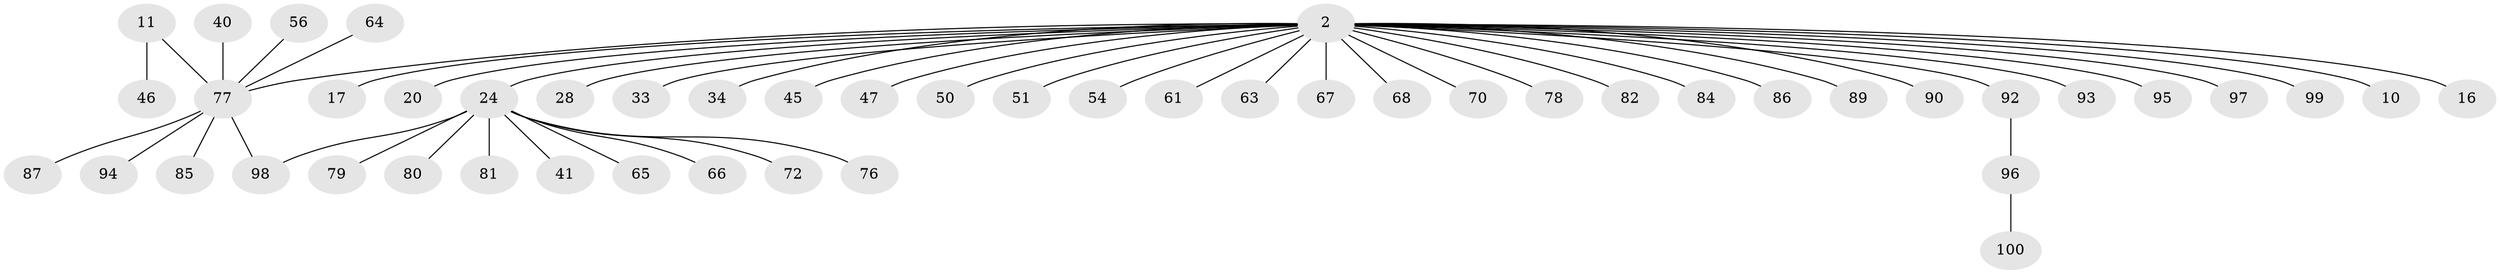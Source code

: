 // original degree distribution, {3: 0.07, 33: 0.01, 9: 0.01, 2: 0.22, 7: 0.01, 1: 0.61, 4: 0.03, 5: 0.03, 6: 0.01}
// Generated by graph-tools (version 1.1) at 2025/48/03/09/25 04:48:45]
// undirected, 50 vertices, 50 edges
graph export_dot {
graph [start="1"]
  node [color=gray90,style=filled];
  2;
  10;
  11;
  16;
  17;
  20;
  24 [super="+22+7"];
  28;
  33;
  34 [super="+9"];
  40;
  41;
  45;
  46 [super="+39"];
  47 [super="+19"];
  50 [super="+25"];
  51;
  54 [super="+13"];
  56;
  61 [super="+48"];
  63;
  64;
  65;
  66;
  67;
  68;
  70;
  72;
  76;
  77 [super="+5"];
  78;
  79 [super="+60"];
  80 [super="+75"];
  81;
  82;
  84 [super="+83"];
  85;
  86;
  87;
  89 [super="+88"];
  90 [super="+8"];
  92 [super="+29"];
  93 [super="+49+74"];
  94;
  95 [super="+53"];
  96;
  97 [super="+1+42"];
  98 [super="+57+44+69+55+58+62+71+91"];
  99 [super="+73"];
  100;
  2 -- 10;
  2 -- 16;
  2 -- 17;
  2 -- 20;
  2 -- 28;
  2 -- 33;
  2 -- 45;
  2 -- 51;
  2 -- 63;
  2 -- 67;
  2 -- 68;
  2 -- 70;
  2 -- 77 [weight=2];
  2 -- 78;
  2 -- 82;
  2 -- 86;
  2 -- 90 [weight=2];
  2 -- 97;
  2 -- 24 [weight=2];
  2 -- 34;
  2 -- 54;
  2 -- 47;
  2 -- 50;
  2 -- 92;
  2 -- 93;
  2 -- 61;
  2 -- 95;
  2 -- 99;
  2 -- 84;
  2 -- 89;
  11 -- 77 [weight=2];
  11 -- 46;
  24 -- 65;
  24 -- 66;
  24 -- 72;
  24 -- 41;
  24 -- 76;
  24 -- 81;
  24 -- 98;
  24 -- 79;
  24 -- 80;
  40 -- 77;
  56 -- 77;
  64 -- 77;
  77 -- 85;
  77 -- 87;
  77 -- 94;
  77 -- 98;
  92 -- 96;
  96 -- 100;
}
